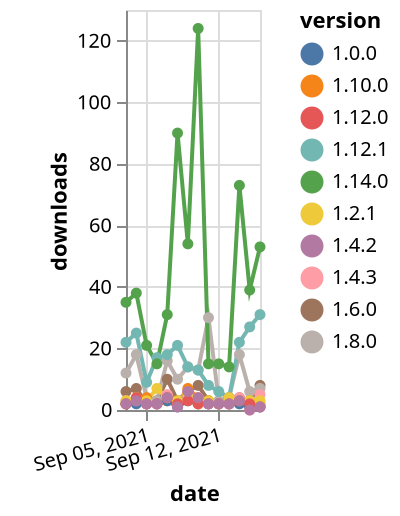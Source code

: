 {"$schema": "https://vega.github.io/schema/vega-lite/v5.json", "description": "A simple bar chart with embedded data.", "data": {"values": [{"date": "2021-09-03", "total": 8698, "delta": 6, "version": "1.6.0"}, {"date": "2021-09-04", "total": 8705, "delta": 7, "version": "1.6.0"}, {"date": "2021-09-05", "total": 8707, "delta": 2, "version": "1.6.0"}, {"date": "2021-09-06", "total": 8710, "delta": 3, "version": "1.6.0"}, {"date": "2021-09-07", "total": 8720, "delta": 10, "version": "1.6.0"}, {"date": "2021-09-08", "total": 8723, "delta": 3, "version": "1.6.0"}, {"date": "2021-09-09", "total": 8729, "delta": 6, "version": "1.6.0"}, {"date": "2021-09-10", "total": 8737, "delta": 8, "version": "1.6.0"}, {"date": "2021-09-11", "total": 8740, "delta": 3, "version": "1.6.0"}, {"date": "2021-09-12", "total": 8742, "delta": 2, "version": "1.6.0"}, {"date": "2021-09-13", "total": 8746, "delta": 4, "version": "1.6.0"}, {"date": "2021-09-14", "total": 8750, "delta": 4, "version": "1.6.0"}, {"date": "2021-09-15", "total": 8753, "delta": 3, "version": "1.6.0"}, {"date": "2021-09-16", "total": 8761, "delta": 8, "version": "1.6.0"}, {"date": "2021-09-03", "total": 9802, "delta": 12, "version": "1.8.0"}, {"date": "2021-09-04", "total": 9820, "delta": 18, "version": "1.8.0"}, {"date": "2021-09-05", "total": 9824, "delta": 4, "version": "1.8.0"}, {"date": "2021-09-06", "total": 9827, "delta": 3, "version": "1.8.0"}, {"date": "2021-09-07", "total": 9843, "delta": 16, "version": "1.8.0"}, {"date": "2021-09-08", "total": 9853, "delta": 10, "version": "1.8.0"}, {"date": "2021-09-09", "total": 9867, "delta": 14, "version": "1.8.0"}, {"date": "2021-09-10", "total": 9880, "delta": 13, "version": "1.8.0"}, {"date": "2021-09-11", "total": 9910, "delta": 30, "version": "1.8.0"}, {"date": "2021-09-12", "total": 9913, "delta": 3, "version": "1.8.0"}, {"date": "2021-09-13", "total": 9917, "delta": 4, "version": "1.8.0"}, {"date": "2021-09-14", "total": 9935, "delta": 18, "version": "1.8.0"}, {"date": "2021-09-15", "total": 9941, "delta": 6, "version": "1.8.0"}, {"date": "2021-09-16", "total": 9948, "delta": 7, "version": "1.8.0"}, {"date": "2021-09-03", "total": 4037, "delta": 2, "version": "1.10.0"}, {"date": "2021-09-04", "total": 4040, "delta": 3, "version": "1.10.0"}, {"date": "2021-09-05", "total": 4044, "delta": 4, "version": "1.10.0"}, {"date": "2021-09-06", "total": 4046, "delta": 2, "version": "1.10.0"}, {"date": "2021-09-07", "total": 4049, "delta": 3, "version": "1.10.0"}, {"date": "2021-09-08", "total": 4051, "delta": 2, "version": "1.10.0"}, {"date": "2021-09-09", "total": 4058, "delta": 7, "version": "1.10.0"}, {"date": "2021-09-10", "total": 4062, "delta": 4, "version": "1.10.0"}, {"date": "2021-09-11", "total": 4065, "delta": 3, "version": "1.10.0"}, {"date": "2021-09-12", "total": 4067, "delta": 2, "version": "1.10.0"}, {"date": "2021-09-13", "total": 4069, "delta": 2, "version": "1.10.0"}, {"date": "2021-09-14", "total": 4072, "delta": 3, "version": "1.10.0"}, {"date": "2021-09-15", "total": 4075, "delta": 3, "version": "1.10.0"}, {"date": "2021-09-16", "total": 4077, "delta": 2, "version": "1.10.0"}, {"date": "2021-09-03", "total": 4734, "delta": 22, "version": "1.12.1"}, {"date": "2021-09-04", "total": 4759, "delta": 25, "version": "1.12.1"}, {"date": "2021-09-05", "total": 4768, "delta": 9, "version": "1.12.1"}, {"date": "2021-09-06", "total": 4785, "delta": 17, "version": "1.12.1"}, {"date": "2021-09-07", "total": 4803, "delta": 18, "version": "1.12.1"}, {"date": "2021-09-08", "total": 4824, "delta": 21, "version": "1.12.1"}, {"date": "2021-09-09", "total": 4838, "delta": 14, "version": "1.12.1"}, {"date": "2021-09-10", "total": 4851, "delta": 13, "version": "1.12.1"}, {"date": "2021-09-11", "total": 4859, "delta": 8, "version": "1.12.1"}, {"date": "2021-09-12", "total": 4865, "delta": 6, "version": "1.12.1"}, {"date": "2021-09-13", "total": 4869, "delta": 4, "version": "1.12.1"}, {"date": "2021-09-14", "total": 4891, "delta": 22, "version": "1.12.1"}, {"date": "2021-09-15", "total": 4918, "delta": 27, "version": "1.12.1"}, {"date": "2021-09-16", "total": 4949, "delta": 31, "version": "1.12.1"}, {"date": "2021-09-03", "total": 3029, "delta": 2, "version": "1.0.0"}, {"date": "2021-09-04", "total": 3031, "delta": 2, "version": "1.0.0"}, {"date": "2021-09-05", "total": 3033, "delta": 2, "version": "1.0.0"}, {"date": "2021-09-06", "total": 3035, "delta": 2, "version": "1.0.0"}, {"date": "2021-09-07", "total": 3038, "delta": 3, "version": "1.0.0"}, {"date": "2021-09-08", "total": 3039, "delta": 1, "version": "1.0.0"}, {"date": "2021-09-09", "total": 3042, "delta": 3, "version": "1.0.0"}, {"date": "2021-09-10", "total": 3044, "delta": 2, "version": "1.0.0"}, {"date": "2021-09-11", "total": 3046, "delta": 2, "version": "1.0.0"}, {"date": "2021-09-12", "total": 3048, "delta": 2, "version": "1.0.0"}, {"date": "2021-09-13", "total": 3050, "delta": 2, "version": "1.0.0"}, {"date": "2021-09-14", "total": 3052, "delta": 2, "version": "1.0.0"}, {"date": "2021-09-15", "total": 3053, "delta": 1, "version": "1.0.0"}, {"date": "2021-09-16", "total": 3054, "delta": 1, "version": "1.0.0"}, {"date": "2021-09-03", "total": 8578, "delta": 3, "version": "1.4.3"}, {"date": "2021-09-04", "total": 8581, "delta": 3, "version": "1.4.3"}, {"date": "2021-09-05", "total": 8583, "delta": 2, "version": "1.4.3"}, {"date": "2021-09-06", "total": 8585, "delta": 2, "version": "1.4.3"}, {"date": "2021-09-07", "total": 8590, "delta": 5, "version": "1.4.3"}, {"date": "2021-09-08", "total": 8592, "delta": 2, "version": "1.4.3"}, {"date": "2021-09-09", "total": 8596, "delta": 4, "version": "1.4.3"}, {"date": "2021-09-10", "total": 8600, "delta": 4, "version": "1.4.3"}, {"date": "2021-09-11", "total": 8602, "delta": 2, "version": "1.4.3"}, {"date": "2021-09-12", "total": 8604, "delta": 2, "version": "1.4.3"}, {"date": "2021-09-13", "total": 8606, "delta": 2, "version": "1.4.3"}, {"date": "2021-09-14", "total": 8610, "delta": 4, "version": "1.4.3"}, {"date": "2021-09-15", "total": 8610, "delta": 0, "version": "1.4.3"}, {"date": "2021-09-16", "total": 8615, "delta": 5, "version": "1.4.3"}, {"date": "2021-09-03", "total": 6275, "delta": 3, "version": "1.2.1"}, {"date": "2021-09-04", "total": 6279, "delta": 4, "version": "1.2.1"}, {"date": "2021-09-05", "total": 6282, "delta": 3, "version": "1.2.1"}, {"date": "2021-09-06", "total": 6289, "delta": 7, "version": "1.2.1"}, {"date": "2021-09-07", "total": 6293, "delta": 4, "version": "1.2.1"}, {"date": "2021-09-08", "total": 6296, "delta": 3, "version": "1.2.1"}, {"date": "2021-09-09", "total": 6301, "delta": 5, "version": "1.2.1"}, {"date": "2021-09-10", "total": 6303, "delta": 2, "version": "1.2.1"}, {"date": "2021-09-11", "total": 6306, "delta": 3, "version": "1.2.1"}, {"date": "2021-09-12", "total": 6308, "delta": 2, "version": "1.2.1"}, {"date": "2021-09-13", "total": 6312, "delta": 4, "version": "1.2.1"}, {"date": "2021-09-14", "total": 6315, "delta": 3, "version": "1.2.1"}, {"date": "2021-09-15", "total": 6318, "delta": 3, "version": "1.2.1"}, {"date": "2021-09-16", "total": 6321, "delta": 3, "version": "1.2.1"}, {"date": "2021-09-03", "total": 2438, "delta": 35, "version": "1.14.0"}, {"date": "2021-09-04", "total": 2476, "delta": 38, "version": "1.14.0"}, {"date": "2021-09-05", "total": 2497, "delta": 21, "version": "1.14.0"}, {"date": "2021-09-06", "total": 2512, "delta": 15, "version": "1.14.0"}, {"date": "2021-09-07", "total": 2543, "delta": 31, "version": "1.14.0"}, {"date": "2021-09-08", "total": 2633, "delta": 90, "version": "1.14.0"}, {"date": "2021-09-09", "total": 2687, "delta": 54, "version": "1.14.0"}, {"date": "2021-09-10", "total": 2811, "delta": 124, "version": "1.14.0"}, {"date": "2021-09-11", "total": 2826, "delta": 15, "version": "1.14.0"}, {"date": "2021-09-12", "total": 2841, "delta": 15, "version": "1.14.0"}, {"date": "2021-09-13", "total": 2855, "delta": 14, "version": "1.14.0"}, {"date": "2021-09-14", "total": 2928, "delta": 73, "version": "1.14.0"}, {"date": "2021-09-15", "total": 2967, "delta": 39, "version": "1.14.0"}, {"date": "2021-09-16", "total": 3020, "delta": 53, "version": "1.14.0"}, {"date": "2021-09-03", "total": 7255, "delta": 2, "version": "1.12.0"}, {"date": "2021-09-04", "total": 7259, "delta": 4, "version": "1.12.0"}, {"date": "2021-09-05", "total": 7261, "delta": 2, "version": "1.12.0"}, {"date": "2021-09-06", "total": 7263, "delta": 2, "version": "1.12.0"}, {"date": "2021-09-07", "total": 7267, "delta": 4, "version": "1.12.0"}, {"date": "2021-09-08", "total": 7269, "delta": 2, "version": "1.12.0"}, {"date": "2021-09-09", "total": 7272, "delta": 3, "version": "1.12.0"}, {"date": "2021-09-10", "total": 7274, "delta": 2, "version": "1.12.0"}, {"date": "2021-09-11", "total": 7276, "delta": 2, "version": "1.12.0"}, {"date": "2021-09-12", "total": 7278, "delta": 2, "version": "1.12.0"}, {"date": "2021-09-13", "total": 7280, "delta": 2, "version": "1.12.0"}, {"date": "2021-09-14", "total": 7283, "delta": 3, "version": "1.12.0"}, {"date": "2021-09-15", "total": 7285, "delta": 2, "version": "1.12.0"}, {"date": "2021-09-16", "total": 7286, "delta": 1, "version": "1.12.0"}, {"date": "2021-09-03", "total": 3732, "delta": 2, "version": "1.4.2"}, {"date": "2021-09-04", "total": 3735, "delta": 3, "version": "1.4.2"}, {"date": "2021-09-05", "total": 3737, "delta": 2, "version": "1.4.2"}, {"date": "2021-09-06", "total": 3739, "delta": 2, "version": "1.4.2"}, {"date": "2021-09-07", "total": 3743, "delta": 4, "version": "1.4.2"}, {"date": "2021-09-08", "total": 3744, "delta": 1, "version": "1.4.2"}, {"date": "2021-09-09", "total": 3750, "delta": 6, "version": "1.4.2"}, {"date": "2021-09-10", "total": 3754, "delta": 4, "version": "1.4.2"}, {"date": "2021-09-11", "total": 3756, "delta": 2, "version": "1.4.2"}, {"date": "2021-09-12", "total": 3758, "delta": 2, "version": "1.4.2"}, {"date": "2021-09-13", "total": 3760, "delta": 2, "version": "1.4.2"}, {"date": "2021-09-14", "total": 3763, "delta": 3, "version": "1.4.2"}, {"date": "2021-09-15", "total": 3763, "delta": 0, "version": "1.4.2"}, {"date": "2021-09-16", "total": 3764, "delta": 1, "version": "1.4.2"}]}, "width": "container", "mark": {"type": "line", "point": {"filled": true}}, "encoding": {"x": {"field": "date", "type": "temporal", "timeUnit": "yearmonthdate", "title": "date", "axis": {"labelAngle": -15}}, "y": {"field": "delta", "type": "quantitative", "title": "downloads"}, "color": {"field": "version", "type": "nominal"}, "tooltip": {"field": "delta"}}}